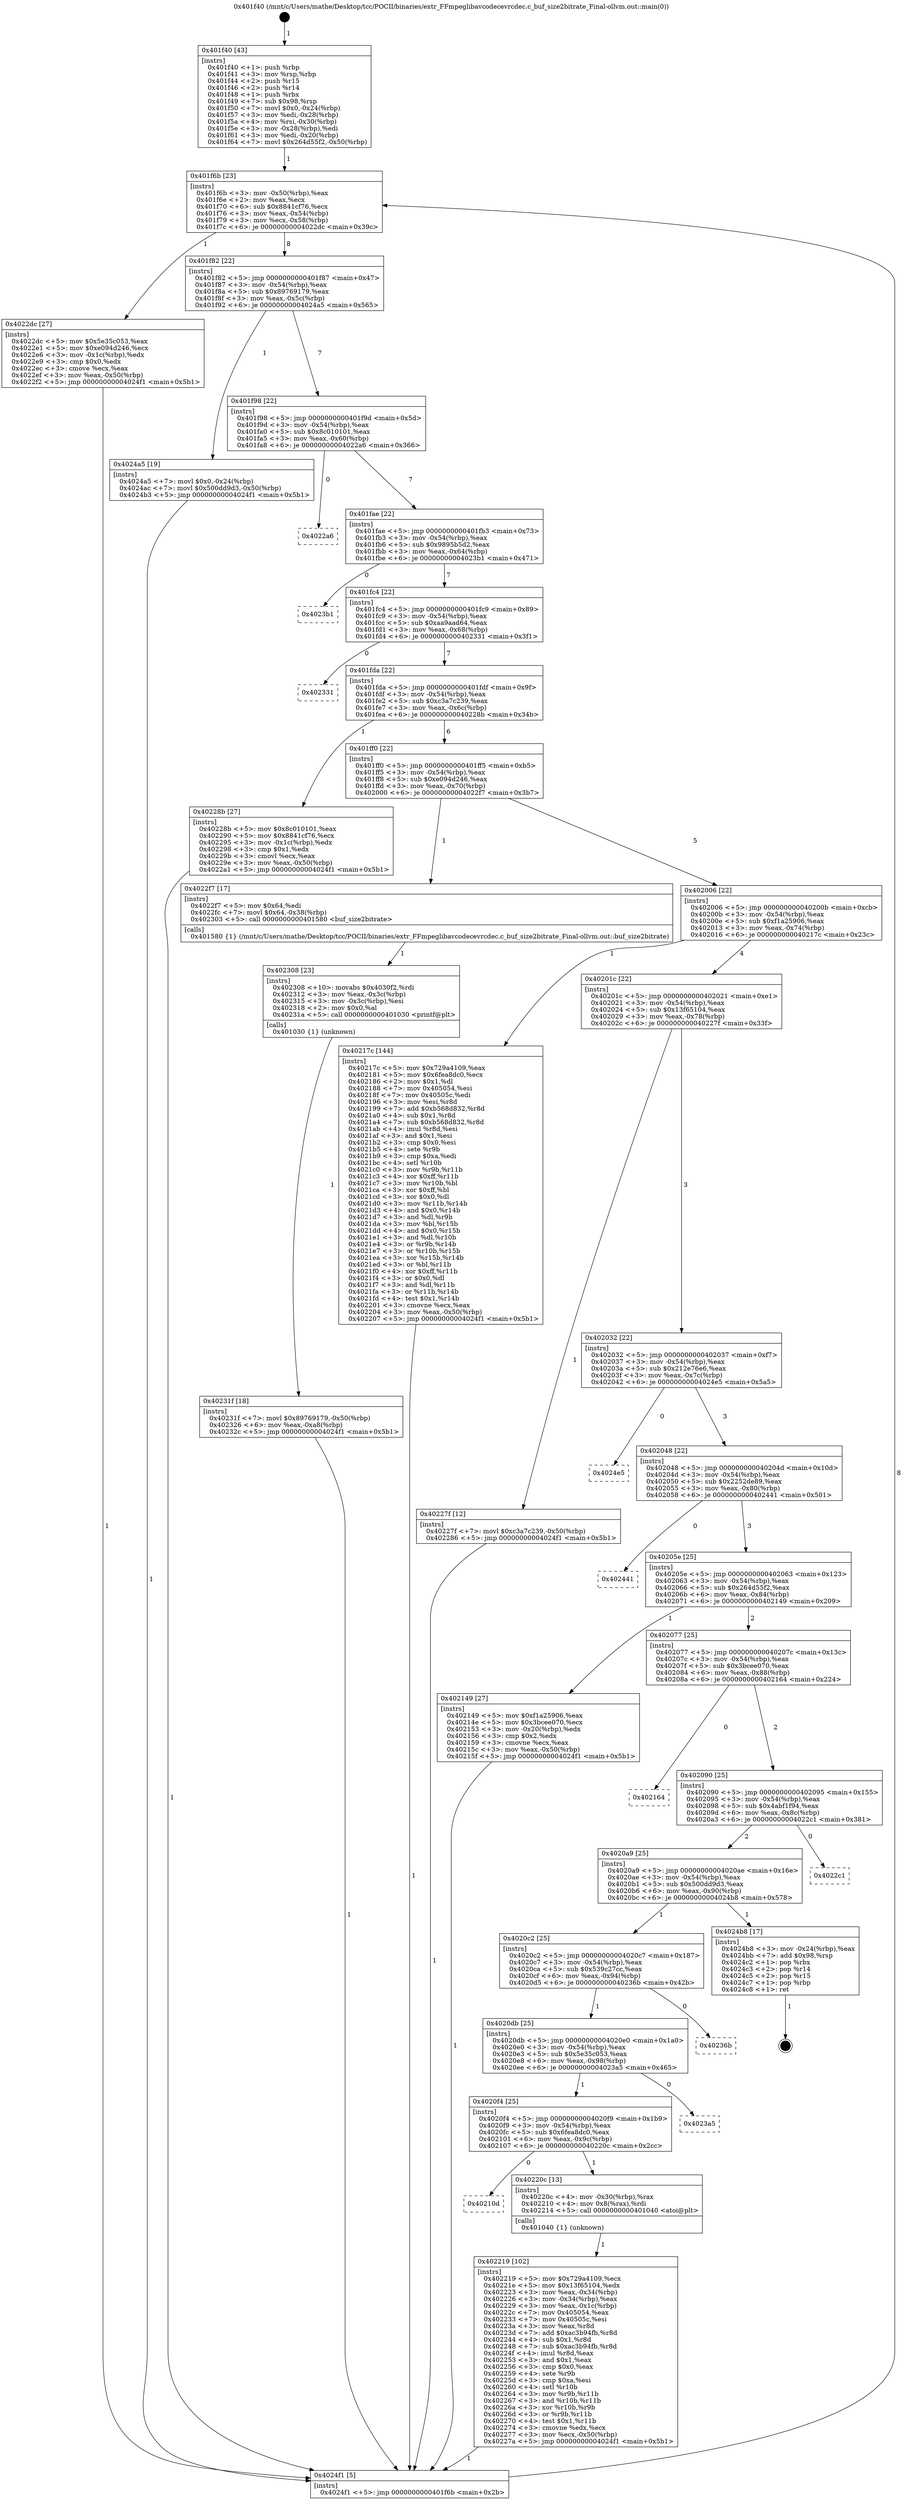 digraph "0x401f40" {
  label = "0x401f40 (/mnt/c/Users/mathe/Desktop/tcc/POCII/binaries/extr_FFmpeglibavcodecevrcdec.c_buf_size2bitrate_Final-ollvm.out::main(0))"
  labelloc = "t"
  node[shape=record]

  Entry [label="",width=0.3,height=0.3,shape=circle,fillcolor=black,style=filled]
  "0x401f6b" [label="{
     0x401f6b [23]\l
     | [instrs]\l
     &nbsp;&nbsp;0x401f6b \<+3\>: mov -0x50(%rbp),%eax\l
     &nbsp;&nbsp;0x401f6e \<+2\>: mov %eax,%ecx\l
     &nbsp;&nbsp;0x401f70 \<+6\>: sub $0x8841cf76,%ecx\l
     &nbsp;&nbsp;0x401f76 \<+3\>: mov %eax,-0x54(%rbp)\l
     &nbsp;&nbsp;0x401f79 \<+3\>: mov %ecx,-0x58(%rbp)\l
     &nbsp;&nbsp;0x401f7c \<+6\>: je 00000000004022dc \<main+0x39c\>\l
  }"]
  "0x4022dc" [label="{
     0x4022dc [27]\l
     | [instrs]\l
     &nbsp;&nbsp;0x4022dc \<+5\>: mov $0x5e35c053,%eax\l
     &nbsp;&nbsp;0x4022e1 \<+5\>: mov $0xe094d246,%ecx\l
     &nbsp;&nbsp;0x4022e6 \<+3\>: mov -0x1c(%rbp),%edx\l
     &nbsp;&nbsp;0x4022e9 \<+3\>: cmp $0x0,%edx\l
     &nbsp;&nbsp;0x4022ec \<+3\>: cmove %ecx,%eax\l
     &nbsp;&nbsp;0x4022ef \<+3\>: mov %eax,-0x50(%rbp)\l
     &nbsp;&nbsp;0x4022f2 \<+5\>: jmp 00000000004024f1 \<main+0x5b1\>\l
  }"]
  "0x401f82" [label="{
     0x401f82 [22]\l
     | [instrs]\l
     &nbsp;&nbsp;0x401f82 \<+5\>: jmp 0000000000401f87 \<main+0x47\>\l
     &nbsp;&nbsp;0x401f87 \<+3\>: mov -0x54(%rbp),%eax\l
     &nbsp;&nbsp;0x401f8a \<+5\>: sub $0x89769179,%eax\l
     &nbsp;&nbsp;0x401f8f \<+3\>: mov %eax,-0x5c(%rbp)\l
     &nbsp;&nbsp;0x401f92 \<+6\>: je 00000000004024a5 \<main+0x565\>\l
  }"]
  Exit [label="",width=0.3,height=0.3,shape=circle,fillcolor=black,style=filled,peripheries=2]
  "0x4024a5" [label="{
     0x4024a5 [19]\l
     | [instrs]\l
     &nbsp;&nbsp;0x4024a5 \<+7\>: movl $0x0,-0x24(%rbp)\l
     &nbsp;&nbsp;0x4024ac \<+7\>: movl $0x500dd9d3,-0x50(%rbp)\l
     &nbsp;&nbsp;0x4024b3 \<+5\>: jmp 00000000004024f1 \<main+0x5b1\>\l
  }"]
  "0x401f98" [label="{
     0x401f98 [22]\l
     | [instrs]\l
     &nbsp;&nbsp;0x401f98 \<+5\>: jmp 0000000000401f9d \<main+0x5d\>\l
     &nbsp;&nbsp;0x401f9d \<+3\>: mov -0x54(%rbp),%eax\l
     &nbsp;&nbsp;0x401fa0 \<+5\>: sub $0x8c010101,%eax\l
     &nbsp;&nbsp;0x401fa5 \<+3\>: mov %eax,-0x60(%rbp)\l
     &nbsp;&nbsp;0x401fa8 \<+6\>: je 00000000004022a6 \<main+0x366\>\l
  }"]
  "0x40231f" [label="{
     0x40231f [18]\l
     | [instrs]\l
     &nbsp;&nbsp;0x40231f \<+7\>: movl $0x89769179,-0x50(%rbp)\l
     &nbsp;&nbsp;0x402326 \<+6\>: mov %eax,-0xa8(%rbp)\l
     &nbsp;&nbsp;0x40232c \<+5\>: jmp 00000000004024f1 \<main+0x5b1\>\l
  }"]
  "0x4022a6" [label="{
     0x4022a6\l
  }", style=dashed]
  "0x401fae" [label="{
     0x401fae [22]\l
     | [instrs]\l
     &nbsp;&nbsp;0x401fae \<+5\>: jmp 0000000000401fb3 \<main+0x73\>\l
     &nbsp;&nbsp;0x401fb3 \<+3\>: mov -0x54(%rbp),%eax\l
     &nbsp;&nbsp;0x401fb6 \<+5\>: sub $0x9895b5d2,%eax\l
     &nbsp;&nbsp;0x401fbb \<+3\>: mov %eax,-0x64(%rbp)\l
     &nbsp;&nbsp;0x401fbe \<+6\>: je 00000000004023b1 \<main+0x471\>\l
  }"]
  "0x402308" [label="{
     0x402308 [23]\l
     | [instrs]\l
     &nbsp;&nbsp;0x402308 \<+10\>: movabs $0x4030f2,%rdi\l
     &nbsp;&nbsp;0x402312 \<+3\>: mov %eax,-0x3c(%rbp)\l
     &nbsp;&nbsp;0x402315 \<+3\>: mov -0x3c(%rbp),%esi\l
     &nbsp;&nbsp;0x402318 \<+2\>: mov $0x0,%al\l
     &nbsp;&nbsp;0x40231a \<+5\>: call 0000000000401030 \<printf@plt\>\l
     | [calls]\l
     &nbsp;&nbsp;0x401030 \{1\} (unknown)\l
  }"]
  "0x4023b1" [label="{
     0x4023b1\l
  }", style=dashed]
  "0x401fc4" [label="{
     0x401fc4 [22]\l
     | [instrs]\l
     &nbsp;&nbsp;0x401fc4 \<+5\>: jmp 0000000000401fc9 \<main+0x89\>\l
     &nbsp;&nbsp;0x401fc9 \<+3\>: mov -0x54(%rbp),%eax\l
     &nbsp;&nbsp;0x401fcc \<+5\>: sub $0xaa9aad64,%eax\l
     &nbsp;&nbsp;0x401fd1 \<+3\>: mov %eax,-0x68(%rbp)\l
     &nbsp;&nbsp;0x401fd4 \<+6\>: je 0000000000402331 \<main+0x3f1\>\l
  }"]
  "0x402219" [label="{
     0x402219 [102]\l
     | [instrs]\l
     &nbsp;&nbsp;0x402219 \<+5\>: mov $0x729a4109,%ecx\l
     &nbsp;&nbsp;0x40221e \<+5\>: mov $0x13f65104,%edx\l
     &nbsp;&nbsp;0x402223 \<+3\>: mov %eax,-0x34(%rbp)\l
     &nbsp;&nbsp;0x402226 \<+3\>: mov -0x34(%rbp),%eax\l
     &nbsp;&nbsp;0x402229 \<+3\>: mov %eax,-0x1c(%rbp)\l
     &nbsp;&nbsp;0x40222c \<+7\>: mov 0x405054,%eax\l
     &nbsp;&nbsp;0x402233 \<+7\>: mov 0x40505c,%esi\l
     &nbsp;&nbsp;0x40223a \<+3\>: mov %eax,%r8d\l
     &nbsp;&nbsp;0x40223d \<+7\>: add $0xac3b94fb,%r8d\l
     &nbsp;&nbsp;0x402244 \<+4\>: sub $0x1,%r8d\l
     &nbsp;&nbsp;0x402248 \<+7\>: sub $0xac3b94fb,%r8d\l
     &nbsp;&nbsp;0x40224f \<+4\>: imul %r8d,%eax\l
     &nbsp;&nbsp;0x402253 \<+3\>: and $0x1,%eax\l
     &nbsp;&nbsp;0x402256 \<+3\>: cmp $0x0,%eax\l
     &nbsp;&nbsp;0x402259 \<+4\>: sete %r9b\l
     &nbsp;&nbsp;0x40225d \<+3\>: cmp $0xa,%esi\l
     &nbsp;&nbsp;0x402260 \<+4\>: setl %r10b\l
     &nbsp;&nbsp;0x402264 \<+3\>: mov %r9b,%r11b\l
     &nbsp;&nbsp;0x402267 \<+3\>: and %r10b,%r11b\l
     &nbsp;&nbsp;0x40226a \<+3\>: xor %r10b,%r9b\l
     &nbsp;&nbsp;0x40226d \<+3\>: or %r9b,%r11b\l
     &nbsp;&nbsp;0x402270 \<+4\>: test $0x1,%r11b\l
     &nbsp;&nbsp;0x402274 \<+3\>: cmovne %edx,%ecx\l
     &nbsp;&nbsp;0x402277 \<+3\>: mov %ecx,-0x50(%rbp)\l
     &nbsp;&nbsp;0x40227a \<+5\>: jmp 00000000004024f1 \<main+0x5b1\>\l
  }"]
  "0x402331" [label="{
     0x402331\l
  }", style=dashed]
  "0x401fda" [label="{
     0x401fda [22]\l
     | [instrs]\l
     &nbsp;&nbsp;0x401fda \<+5\>: jmp 0000000000401fdf \<main+0x9f\>\l
     &nbsp;&nbsp;0x401fdf \<+3\>: mov -0x54(%rbp),%eax\l
     &nbsp;&nbsp;0x401fe2 \<+5\>: sub $0xc3a7c239,%eax\l
     &nbsp;&nbsp;0x401fe7 \<+3\>: mov %eax,-0x6c(%rbp)\l
     &nbsp;&nbsp;0x401fea \<+6\>: je 000000000040228b \<main+0x34b\>\l
  }"]
  "0x40210d" [label="{
     0x40210d\l
  }", style=dashed]
  "0x40228b" [label="{
     0x40228b [27]\l
     | [instrs]\l
     &nbsp;&nbsp;0x40228b \<+5\>: mov $0x8c010101,%eax\l
     &nbsp;&nbsp;0x402290 \<+5\>: mov $0x8841cf76,%ecx\l
     &nbsp;&nbsp;0x402295 \<+3\>: mov -0x1c(%rbp),%edx\l
     &nbsp;&nbsp;0x402298 \<+3\>: cmp $0x1,%edx\l
     &nbsp;&nbsp;0x40229b \<+3\>: cmovl %ecx,%eax\l
     &nbsp;&nbsp;0x40229e \<+3\>: mov %eax,-0x50(%rbp)\l
     &nbsp;&nbsp;0x4022a1 \<+5\>: jmp 00000000004024f1 \<main+0x5b1\>\l
  }"]
  "0x401ff0" [label="{
     0x401ff0 [22]\l
     | [instrs]\l
     &nbsp;&nbsp;0x401ff0 \<+5\>: jmp 0000000000401ff5 \<main+0xb5\>\l
     &nbsp;&nbsp;0x401ff5 \<+3\>: mov -0x54(%rbp),%eax\l
     &nbsp;&nbsp;0x401ff8 \<+5\>: sub $0xe094d246,%eax\l
     &nbsp;&nbsp;0x401ffd \<+3\>: mov %eax,-0x70(%rbp)\l
     &nbsp;&nbsp;0x402000 \<+6\>: je 00000000004022f7 \<main+0x3b7\>\l
  }"]
  "0x40220c" [label="{
     0x40220c [13]\l
     | [instrs]\l
     &nbsp;&nbsp;0x40220c \<+4\>: mov -0x30(%rbp),%rax\l
     &nbsp;&nbsp;0x402210 \<+4\>: mov 0x8(%rax),%rdi\l
     &nbsp;&nbsp;0x402214 \<+5\>: call 0000000000401040 \<atoi@plt\>\l
     | [calls]\l
     &nbsp;&nbsp;0x401040 \{1\} (unknown)\l
  }"]
  "0x4022f7" [label="{
     0x4022f7 [17]\l
     | [instrs]\l
     &nbsp;&nbsp;0x4022f7 \<+5\>: mov $0x64,%edi\l
     &nbsp;&nbsp;0x4022fc \<+7\>: movl $0x64,-0x38(%rbp)\l
     &nbsp;&nbsp;0x402303 \<+5\>: call 0000000000401580 \<buf_size2bitrate\>\l
     | [calls]\l
     &nbsp;&nbsp;0x401580 \{1\} (/mnt/c/Users/mathe/Desktop/tcc/POCII/binaries/extr_FFmpeglibavcodecevrcdec.c_buf_size2bitrate_Final-ollvm.out::buf_size2bitrate)\l
  }"]
  "0x402006" [label="{
     0x402006 [22]\l
     | [instrs]\l
     &nbsp;&nbsp;0x402006 \<+5\>: jmp 000000000040200b \<main+0xcb\>\l
     &nbsp;&nbsp;0x40200b \<+3\>: mov -0x54(%rbp),%eax\l
     &nbsp;&nbsp;0x40200e \<+5\>: sub $0xf1a25906,%eax\l
     &nbsp;&nbsp;0x402013 \<+3\>: mov %eax,-0x74(%rbp)\l
     &nbsp;&nbsp;0x402016 \<+6\>: je 000000000040217c \<main+0x23c\>\l
  }"]
  "0x4020f4" [label="{
     0x4020f4 [25]\l
     | [instrs]\l
     &nbsp;&nbsp;0x4020f4 \<+5\>: jmp 00000000004020f9 \<main+0x1b9\>\l
     &nbsp;&nbsp;0x4020f9 \<+3\>: mov -0x54(%rbp),%eax\l
     &nbsp;&nbsp;0x4020fc \<+5\>: sub $0x6fea8dc0,%eax\l
     &nbsp;&nbsp;0x402101 \<+6\>: mov %eax,-0x9c(%rbp)\l
     &nbsp;&nbsp;0x402107 \<+6\>: je 000000000040220c \<main+0x2cc\>\l
  }"]
  "0x40217c" [label="{
     0x40217c [144]\l
     | [instrs]\l
     &nbsp;&nbsp;0x40217c \<+5\>: mov $0x729a4109,%eax\l
     &nbsp;&nbsp;0x402181 \<+5\>: mov $0x6fea8dc0,%ecx\l
     &nbsp;&nbsp;0x402186 \<+2\>: mov $0x1,%dl\l
     &nbsp;&nbsp;0x402188 \<+7\>: mov 0x405054,%esi\l
     &nbsp;&nbsp;0x40218f \<+7\>: mov 0x40505c,%edi\l
     &nbsp;&nbsp;0x402196 \<+3\>: mov %esi,%r8d\l
     &nbsp;&nbsp;0x402199 \<+7\>: add $0xb568d832,%r8d\l
     &nbsp;&nbsp;0x4021a0 \<+4\>: sub $0x1,%r8d\l
     &nbsp;&nbsp;0x4021a4 \<+7\>: sub $0xb568d832,%r8d\l
     &nbsp;&nbsp;0x4021ab \<+4\>: imul %r8d,%esi\l
     &nbsp;&nbsp;0x4021af \<+3\>: and $0x1,%esi\l
     &nbsp;&nbsp;0x4021b2 \<+3\>: cmp $0x0,%esi\l
     &nbsp;&nbsp;0x4021b5 \<+4\>: sete %r9b\l
     &nbsp;&nbsp;0x4021b9 \<+3\>: cmp $0xa,%edi\l
     &nbsp;&nbsp;0x4021bc \<+4\>: setl %r10b\l
     &nbsp;&nbsp;0x4021c0 \<+3\>: mov %r9b,%r11b\l
     &nbsp;&nbsp;0x4021c3 \<+4\>: xor $0xff,%r11b\l
     &nbsp;&nbsp;0x4021c7 \<+3\>: mov %r10b,%bl\l
     &nbsp;&nbsp;0x4021ca \<+3\>: xor $0xff,%bl\l
     &nbsp;&nbsp;0x4021cd \<+3\>: xor $0x0,%dl\l
     &nbsp;&nbsp;0x4021d0 \<+3\>: mov %r11b,%r14b\l
     &nbsp;&nbsp;0x4021d3 \<+4\>: and $0x0,%r14b\l
     &nbsp;&nbsp;0x4021d7 \<+3\>: and %dl,%r9b\l
     &nbsp;&nbsp;0x4021da \<+3\>: mov %bl,%r15b\l
     &nbsp;&nbsp;0x4021dd \<+4\>: and $0x0,%r15b\l
     &nbsp;&nbsp;0x4021e1 \<+3\>: and %dl,%r10b\l
     &nbsp;&nbsp;0x4021e4 \<+3\>: or %r9b,%r14b\l
     &nbsp;&nbsp;0x4021e7 \<+3\>: or %r10b,%r15b\l
     &nbsp;&nbsp;0x4021ea \<+3\>: xor %r15b,%r14b\l
     &nbsp;&nbsp;0x4021ed \<+3\>: or %bl,%r11b\l
     &nbsp;&nbsp;0x4021f0 \<+4\>: xor $0xff,%r11b\l
     &nbsp;&nbsp;0x4021f4 \<+3\>: or $0x0,%dl\l
     &nbsp;&nbsp;0x4021f7 \<+3\>: and %dl,%r11b\l
     &nbsp;&nbsp;0x4021fa \<+3\>: or %r11b,%r14b\l
     &nbsp;&nbsp;0x4021fd \<+4\>: test $0x1,%r14b\l
     &nbsp;&nbsp;0x402201 \<+3\>: cmovne %ecx,%eax\l
     &nbsp;&nbsp;0x402204 \<+3\>: mov %eax,-0x50(%rbp)\l
     &nbsp;&nbsp;0x402207 \<+5\>: jmp 00000000004024f1 \<main+0x5b1\>\l
  }"]
  "0x40201c" [label="{
     0x40201c [22]\l
     | [instrs]\l
     &nbsp;&nbsp;0x40201c \<+5\>: jmp 0000000000402021 \<main+0xe1\>\l
     &nbsp;&nbsp;0x402021 \<+3\>: mov -0x54(%rbp),%eax\l
     &nbsp;&nbsp;0x402024 \<+5\>: sub $0x13f65104,%eax\l
     &nbsp;&nbsp;0x402029 \<+3\>: mov %eax,-0x78(%rbp)\l
     &nbsp;&nbsp;0x40202c \<+6\>: je 000000000040227f \<main+0x33f\>\l
  }"]
  "0x4023a5" [label="{
     0x4023a5\l
  }", style=dashed]
  "0x40227f" [label="{
     0x40227f [12]\l
     | [instrs]\l
     &nbsp;&nbsp;0x40227f \<+7\>: movl $0xc3a7c239,-0x50(%rbp)\l
     &nbsp;&nbsp;0x402286 \<+5\>: jmp 00000000004024f1 \<main+0x5b1\>\l
  }"]
  "0x402032" [label="{
     0x402032 [22]\l
     | [instrs]\l
     &nbsp;&nbsp;0x402032 \<+5\>: jmp 0000000000402037 \<main+0xf7\>\l
     &nbsp;&nbsp;0x402037 \<+3\>: mov -0x54(%rbp),%eax\l
     &nbsp;&nbsp;0x40203a \<+5\>: sub $0x212e76e6,%eax\l
     &nbsp;&nbsp;0x40203f \<+3\>: mov %eax,-0x7c(%rbp)\l
     &nbsp;&nbsp;0x402042 \<+6\>: je 00000000004024e5 \<main+0x5a5\>\l
  }"]
  "0x4020db" [label="{
     0x4020db [25]\l
     | [instrs]\l
     &nbsp;&nbsp;0x4020db \<+5\>: jmp 00000000004020e0 \<main+0x1a0\>\l
     &nbsp;&nbsp;0x4020e0 \<+3\>: mov -0x54(%rbp),%eax\l
     &nbsp;&nbsp;0x4020e3 \<+5\>: sub $0x5e35c053,%eax\l
     &nbsp;&nbsp;0x4020e8 \<+6\>: mov %eax,-0x98(%rbp)\l
     &nbsp;&nbsp;0x4020ee \<+6\>: je 00000000004023a5 \<main+0x465\>\l
  }"]
  "0x4024e5" [label="{
     0x4024e5\l
  }", style=dashed]
  "0x402048" [label="{
     0x402048 [22]\l
     | [instrs]\l
     &nbsp;&nbsp;0x402048 \<+5\>: jmp 000000000040204d \<main+0x10d\>\l
     &nbsp;&nbsp;0x40204d \<+3\>: mov -0x54(%rbp),%eax\l
     &nbsp;&nbsp;0x402050 \<+5\>: sub $0x2252de89,%eax\l
     &nbsp;&nbsp;0x402055 \<+3\>: mov %eax,-0x80(%rbp)\l
     &nbsp;&nbsp;0x402058 \<+6\>: je 0000000000402441 \<main+0x501\>\l
  }"]
  "0x40236b" [label="{
     0x40236b\l
  }", style=dashed]
  "0x402441" [label="{
     0x402441\l
  }", style=dashed]
  "0x40205e" [label="{
     0x40205e [25]\l
     | [instrs]\l
     &nbsp;&nbsp;0x40205e \<+5\>: jmp 0000000000402063 \<main+0x123\>\l
     &nbsp;&nbsp;0x402063 \<+3\>: mov -0x54(%rbp),%eax\l
     &nbsp;&nbsp;0x402066 \<+5\>: sub $0x264d55f2,%eax\l
     &nbsp;&nbsp;0x40206b \<+6\>: mov %eax,-0x84(%rbp)\l
     &nbsp;&nbsp;0x402071 \<+6\>: je 0000000000402149 \<main+0x209\>\l
  }"]
  "0x4020c2" [label="{
     0x4020c2 [25]\l
     | [instrs]\l
     &nbsp;&nbsp;0x4020c2 \<+5\>: jmp 00000000004020c7 \<main+0x187\>\l
     &nbsp;&nbsp;0x4020c7 \<+3\>: mov -0x54(%rbp),%eax\l
     &nbsp;&nbsp;0x4020ca \<+5\>: sub $0x539c27cc,%eax\l
     &nbsp;&nbsp;0x4020cf \<+6\>: mov %eax,-0x94(%rbp)\l
     &nbsp;&nbsp;0x4020d5 \<+6\>: je 000000000040236b \<main+0x42b\>\l
  }"]
  "0x402149" [label="{
     0x402149 [27]\l
     | [instrs]\l
     &nbsp;&nbsp;0x402149 \<+5\>: mov $0xf1a25906,%eax\l
     &nbsp;&nbsp;0x40214e \<+5\>: mov $0x3bcee070,%ecx\l
     &nbsp;&nbsp;0x402153 \<+3\>: mov -0x20(%rbp),%edx\l
     &nbsp;&nbsp;0x402156 \<+3\>: cmp $0x2,%edx\l
     &nbsp;&nbsp;0x402159 \<+3\>: cmovne %ecx,%eax\l
     &nbsp;&nbsp;0x40215c \<+3\>: mov %eax,-0x50(%rbp)\l
     &nbsp;&nbsp;0x40215f \<+5\>: jmp 00000000004024f1 \<main+0x5b1\>\l
  }"]
  "0x402077" [label="{
     0x402077 [25]\l
     | [instrs]\l
     &nbsp;&nbsp;0x402077 \<+5\>: jmp 000000000040207c \<main+0x13c\>\l
     &nbsp;&nbsp;0x40207c \<+3\>: mov -0x54(%rbp),%eax\l
     &nbsp;&nbsp;0x40207f \<+5\>: sub $0x3bcee070,%eax\l
     &nbsp;&nbsp;0x402084 \<+6\>: mov %eax,-0x88(%rbp)\l
     &nbsp;&nbsp;0x40208a \<+6\>: je 0000000000402164 \<main+0x224\>\l
  }"]
  "0x4024f1" [label="{
     0x4024f1 [5]\l
     | [instrs]\l
     &nbsp;&nbsp;0x4024f1 \<+5\>: jmp 0000000000401f6b \<main+0x2b\>\l
  }"]
  "0x401f40" [label="{
     0x401f40 [43]\l
     | [instrs]\l
     &nbsp;&nbsp;0x401f40 \<+1\>: push %rbp\l
     &nbsp;&nbsp;0x401f41 \<+3\>: mov %rsp,%rbp\l
     &nbsp;&nbsp;0x401f44 \<+2\>: push %r15\l
     &nbsp;&nbsp;0x401f46 \<+2\>: push %r14\l
     &nbsp;&nbsp;0x401f48 \<+1\>: push %rbx\l
     &nbsp;&nbsp;0x401f49 \<+7\>: sub $0x98,%rsp\l
     &nbsp;&nbsp;0x401f50 \<+7\>: movl $0x0,-0x24(%rbp)\l
     &nbsp;&nbsp;0x401f57 \<+3\>: mov %edi,-0x28(%rbp)\l
     &nbsp;&nbsp;0x401f5a \<+4\>: mov %rsi,-0x30(%rbp)\l
     &nbsp;&nbsp;0x401f5e \<+3\>: mov -0x28(%rbp),%edi\l
     &nbsp;&nbsp;0x401f61 \<+3\>: mov %edi,-0x20(%rbp)\l
     &nbsp;&nbsp;0x401f64 \<+7\>: movl $0x264d55f2,-0x50(%rbp)\l
  }"]
  "0x4024b8" [label="{
     0x4024b8 [17]\l
     | [instrs]\l
     &nbsp;&nbsp;0x4024b8 \<+3\>: mov -0x24(%rbp),%eax\l
     &nbsp;&nbsp;0x4024bb \<+7\>: add $0x98,%rsp\l
     &nbsp;&nbsp;0x4024c2 \<+1\>: pop %rbx\l
     &nbsp;&nbsp;0x4024c3 \<+2\>: pop %r14\l
     &nbsp;&nbsp;0x4024c5 \<+2\>: pop %r15\l
     &nbsp;&nbsp;0x4024c7 \<+1\>: pop %rbp\l
     &nbsp;&nbsp;0x4024c8 \<+1\>: ret\l
  }"]
  "0x402164" [label="{
     0x402164\l
  }", style=dashed]
  "0x402090" [label="{
     0x402090 [25]\l
     | [instrs]\l
     &nbsp;&nbsp;0x402090 \<+5\>: jmp 0000000000402095 \<main+0x155\>\l
     &nbsp;&nbsp;0x402095 \<+3\>: mov -0x54(%rbp),%eax\l
     &nbsp;&nbsp;0x402098 \<+5\>: sub $0x4abf1f94,%eax\l
     &nbsp;&nbsp;0x40209d \<+6\>: mov %eax,-0x8c(%rbp)\l
     &nbsp;&nbsp;0x4020a3 \<+6\>: je 00000000004022c1 \<main+0x381\>\l
  }"]
  "0x4020a9" [label="{
     0x4020a9 [25]\l
     | [instrs]\l
     &nbsp;&nbsp;0x4020a9 \<+5\>: jmp 00000000004020ae \<main+0x16e\>\l
     &nbsp;&nbsp;0x4020ae \<+3\>: mov -0x54(%rbp),%eax\l
     &nbsp;&nbsp;0x4020b1 \<+5\>: sub $0x500dd9d3,%eax\l
     &nbsp;&nbsp;0x4020b6 \<+6\>: mov %eax,-0x90(%rbp)\l
     &nbsp;&nbsp;0x4020bc \<+6\>: je 00000000004024b8 \<main+0x578\>\l
  }"]
  "0x4022c1" [label="{
     0x4022c1\l
  }", style=dashed]
  Entry -> "0x401f40" [label=" 1"]
  "0x401f6b" -> "0x4022dc" [label=" 1"]
  "0x401f6b" -> "0x401f82" [label=" 8"]
  "0x4024b8" -> Exit [label=" 1"]
  "0x401f82" -> "0x4024a5" [label=" 1"]
  "0x401f82" -> "0x401f98" [label=" 7"]
  "0x4024a5" -> "0x4024f1" [label=" 1"]
  "0x401f98" -> "0x4022a6" [label=" 0"]
  "0x401f98" -> "0x401fae" [label=" 7"]
  "0x40231f" -> "0x4024f1" [label=" 1"]
  "0x401fae" -> "0x4023b1" [label=" 0"]
  "0x401fae" -> "0x401fc4" [label=" 7"]
  "0x402308" -> "0x40231f" [label=" 1"]
  "0x401fc4" -> "0x402331" [label=" 0"]
  "0x401fc4" -> "0x401fda" [label=" 7"]
  "0x4022f7" -> "0x402308" [label=" 1"]
  "0x401fda" -> "0x40228b" [label=" 1"]
  "0x401fda" -> "0x401ff0" [label=" 6"]
  "0x4022dc" -> "0x4024f1" [label=" 1"]
  "0x401ff0" -> "0x4022f7" [label=" 1"]
  "0x401ff0" -> "0x402006" [label=" 5"]
  "0x40228b" -> "0x4024f1" [label=" 1"]
  "0x402006" -> "0x40217c" [label=" 1"]
  "0x402006" -> "0x40201c" [label=" 4"]
  "0x402219" -> "0x4024f1" [label=" 1"]
  "0x40201c" -> "0x40227f" [label=" 1"]
  "0x40201c" -> "0x402032" [label=" 3"]
  "0x40220c" -> "0x402219" [label=" 1"]
  "0x402032" -> "0x4024e5" [label=" 0"]
  "0x402032" -> "0x402048" [label=" 3"]
  "0x4020f4" -> "0x40220c" [label=" 1"]
  "0x402048" -> "0x402441" [label=" 0"]
  "0x402048" -> "0x40205e" [label=" 3"]
  "0x40227f" -> "0x4024f1" [label=" 1"]
  "0x40205e" -> "0x402149" [label=" 1"]
  "0x40205e" -> "0x402077" [label=" 2"]
  "0x402149" -> "0x4024f1" [label=" 1"]
  "0x401f40" -> "0x401f6b" [label=" 1"]
  "0x4024f1" -> "0x401f6b" [label=" 8"]
  "0x40217c" -> "0x4024f1" [label=" 1"]
  "0x4020db" -> "0x4023a5" [label=" 0"]
  "0x402077" -> "0x402164" [label=" 0"]
  "0x402077" -> "0x402090" [label=" 2"]
  "0x4020f4" -> "0x40210d" [label=" 0"]
  "0x402090" -> "0x4022c1" [label=" 0"]
  "0x402090" -> "0x4020a9" [label=" 2"]
  "0x4020c2" -> "0x4020db" [label=" 1"]
  "0x4020a9" -> "0x4024b8" [label=" 1"]
  "0x4020a9" -> "0x4020c2" [label=" 1"]
  "0x4020db" -> "0x4020f4" [label=" 1"]
  "0x4020c2" -> "0x40236b" [label=" 0"]
}
